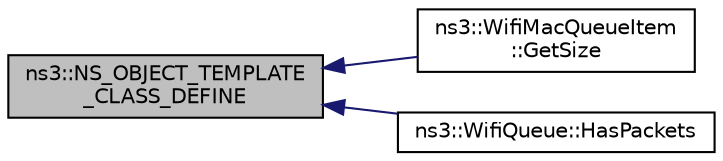 digraph "ns3::NS_OBJECT_TEMPLATE_CLASS_DEFINE"
{
  edge [fontname="Helvetica",fontsize="10",labelfontname="Helvetica",labelfontsize="10"];
  node [fontname="Helvetica",fontsize="10",shape=record];
  rankdir="LR";
  Node1 [label="ns3::NS_OBJECT_TEMPLATE\l_CLASS_DEFINE",height=0.2,width=0.4,color="black", fillcolor="grey75", style="filled", fontcolor="black"];
  Node1 -> Node2 [dir="back",color="midnightblue",fontsize="10",style="solid"];
  Node2 [label="ns3::WifiMacQueueItem\l::GetSize",height=0.2,width=0.4,color="black", fillcolor="white", style="filled",URL="$da/d47/classns3_1_1WifiMacQueueItem.html#a5913c3e240141b6206ae15b024f0e58a",tooltip="Return the size of the packet included in this item. "];
  Node1 -> Node3 [dir="back",color="midnightblue",fontsize="10",style="solid"];
  Node3 [label="ns3::WifiQueue::HasPackets",height=0.2,width=0.4,color="black", fillcolor="white", style="filled",URL="$d4/d0a/classns3_1_1WifiQueue.html#ab4a0e0f26d4b88534d8df601dc3cab97"];
}
